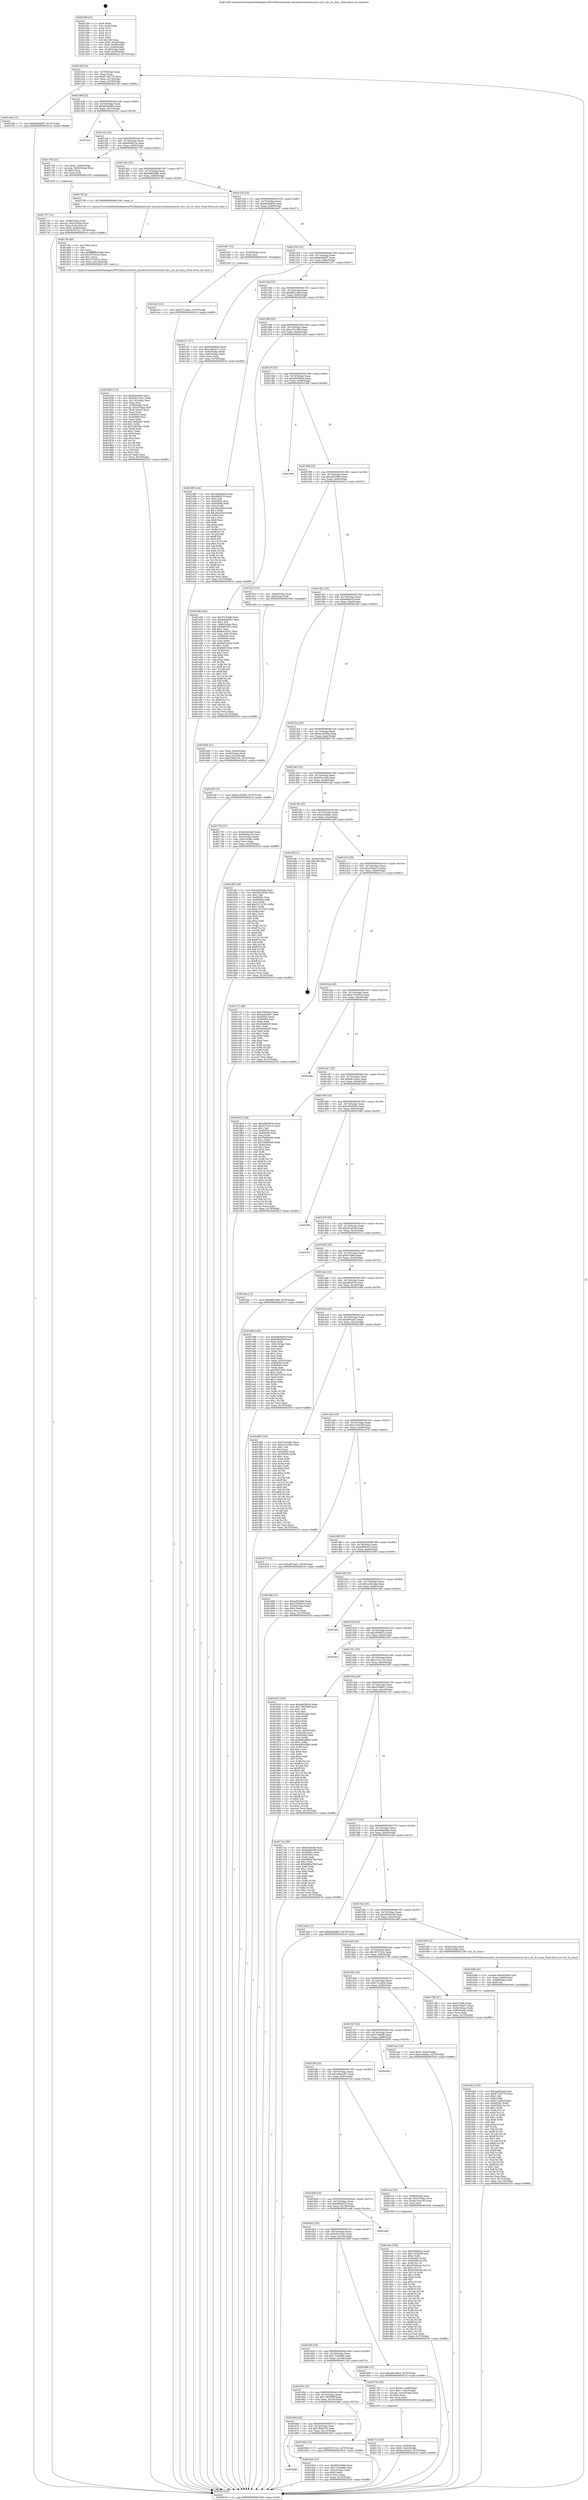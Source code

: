 digraph "0x401290" {
  label = "0x401290 (/mnt/c/Users/mathe/Desktop/tcc/POCII/binaries/extr_linuxdriversi2cbussesi2c-xlr.c_xlr_i2c_busy_Final-ollvm.out::main(0))"
  labelloc = "t"
  node[shape=record]

  Entry [label="",width=0.3,height=0.3,shape=circle,fillcolor=black,style=filled]
  "0x4012bf" [label="{
     0x4012bf [23]\l
     | [instrs]\l
     &nbsp;&nbsp;0x4012bf \<+3\>: mov -0x70(%rbp),%eax\l
     &nbsp;&nbsp;0x4012c2 \<+2\>: mov %eax,%ecx\l
     &nbsp;&nbsp;0x4012c4 \<+6\>: sub $0x871d4778,%ecx\l
     &nbsp;&nbsp;0x4012ca \<+3\>: mov %eax,-0x74(%rbp)\l
     &nbsp;&nbsp;0x4012cd \<+3\>: mov %ecx,-0x78(%rbp)\l
     &nbsp;&nbsp;0x4012d0 \<+6\>: je 0000000000401c4b \<main+0x9bb\>\l
  }"]
  "0x401c4b" [label="{
     0x401c4b [12]\l
     | [instrs]\l
     &nbsp;&nbsp;0x401c4b \<+7\>: movl $0x8e460bf7,-0x70(%rbp)\l
     &nbsp;&nbsp;0x401c52 \<+5\>: jmp 0000000000402018 \<main+0xd88\>\l
  }"]
  "0x4012d6" [label="{
     0x4012d6 [22]\l
     | [instrs]\l
     &nbsp;&nbsp;0x4012d6 \<+5\>: jmp 00000000004012db \<main+0x4b\>\l
     &nbsp;&nbsp;0x4012db \<+3\>: mov -0x74(%rbp),%eax\l
     &nbsp;&nbsp;0x4012de \<+5\>: sub $0x8953a8bb,%eax\l
     &nbsp;&nbsp;0x4012e3 \<+3\>: mov %eax,-0x7c(%rbp)\l
     &nbsp;&nbsp;0x4012e6 \<+6\>: je 0000000000401ecf \<main+0xc3f\>\l
  }"]
  Exit [label="",width=0.3,height=0.3,shape=circle,fillcolor=black,style=filled,peripheries=2]
  "0x401ecf" [label="{
     0x401ecf\l
  }", style=dashed]
  "0x4012ec" [label="{
     0x4012ec [22]\l
     | [instrs]\l
     &nbsp;&nbsp;0x4012ec \<+5\>: jmp 00000000004012f1 \<main+0x61\>\l
     &nbsp;&nbsp;0x4012f1 \<+3\>: mov -0x74(%rbp),%eax\l
     &nbsp;&nbsp;0x4012f4 \<+5\>: sub $0x8a58a13e,%eax\l
     &nbsp;&nbsp;0x4012f9 \<+3\>: mov %eax,-0x80(%rbp)\l
     &nbsp;&nbsp;0x4012fc \<+6\>: je 0000000000401750 \<main+0x4c0\>\l
  }"]
  "0x401ec3" [label="{
     0x401ec3 [12]\l
     | [instrs]\l
     &nbsp;&nbsp;0x401ec3 \<+7\>: movl $0x5731e8c4,-0x70(%rbp)\l
     &nbsp;&nbsp;0x401eca \<+5\>: jmp 0000000000402018 \<main+0xd88\>\l
  }"]
  "0x401750" [label="{
     0x401750 [23]\l
     | [instrs]\l
     &nbsp;&nbsp;0x401750 \<+7\>: movl $0x1,-0x60(%rbp)\l
     &nbsp;&nbsp;0x401757 \<+4\>: movslq -0x60(%rbp),%rax\l
     &nbsp;&nbsp;0x40175b \<+4\>: shl $0x2,%rax\l
     &nbsp;&nbsp;0x40175f \<+3\>: mov %rax,%rdi\l
     &nbsp;&nbsp;0x401762 \<+5\>: call 0000000000401050 \<malloc@plt\>\l
     | [calls]\l
     &nbsp;&nbsp;0x401050 \{1\} (unknown)\l
  }"]
  "0x401302" [label="{
     0x401302 [25]\l
     | [instrs]\l
     &nbsp;&nbsp;0x401302 \<+5\>: jmp 0000000000401307 \<main+0x77\>\l
     &nbsp;&nbsp;0x401307 \<+3\>: mov -0x74(%rbp),%eax\l
     &nbsp;&nbsp;0x40130a \<+5\>: sub $0x8adb2486,%eax\l
     &nbsp;&nbsp;0x40130f \<+6\>: mov %eax,-0x84(%rbp)\l
     &nbsp;&nbsp;0x401315 \<+6\>: je 00000000004017f9 \<main+0x569\>\l
  }"]
  "0x401cde" [label="{
     0x401cde [150]\l
     | [instrs]\l
     &nbsp;&nbsp;0x401cde \<+5\>: mov $0x3058bf1e,%edx\l
     &nbsp;&nbsp;0x401ce3 \<+5\>: mov $0x123c435f,%esi\l
     &nbsp;&nbsp;0x401ce8 \<+3\>: mov $0x1,%r8b\l
     &nbsp;&nbsp;0x401ceb \<+8\>: mov 0x40505c,%r9d\l
     &nbsp;&nbsp;0x401cf3 \<+8\>: mov 0x405060,%r10d\l
     &nbsp;&nbsp;0x401cfb \<+3\>: mov %r9d,%r11d\l
     &nbsp;&nbsp;0x401cfe \<+7\>: sub $0x45340cae,%r11d\l
     &nbsp;&nbsp;0x401d05 \<+4\>: sub $0x1,%r11d\l
     &nbsp;&nbsp;0x401d09 \<+7\>: add $0x45340cae,%r11d\l
     &nbsp;&nbsp;0x401d10 \<+4\>: imul %r11d,%r9d\l
     &nbsp;&nbsp;0x401d14 \<+4\>: and $0x1,%r9d\l
     &nbsp;&nbsp;0x401d18 \<+4\>: cmp $0x0,%r9d\l
     &nbsp;&nbsp;0x401d1c \<+3\>: sete %bl\l
     &nbsp;&nbsp;0x401d1f \<+4\>: cmp $0xa,%r10d\l
     &nbsp;&nbsp;0x401d23 \<+4\>: setl %r14b\l
     &nbsp;&nbsp;0x401d27 \<+3\>: mov %bl,%r15b\l
     &nbsp;&nbsp;0x401d2a \<+4\>: xor $0xff,%r15b\l
     &nbsp;&nbsp;0x401d2e \<+3\>: mov %r14b,%r12b\l
     &nbsp;&nbsp;0x401d31 \<+4\>: xor $0xff,%r12b\l
     &nbsp;&nbsp;0x401d35 \<+4\>: xor $0x0,%r8b\l
     &nbsp;&nbsp;0x401d39 \<+3\>: mov %r15b,%r13b\l
     &nbsp;&nbsp;0x401d3c \<+4\>: and $0x0,%r13b\l
     &nbsp;&nbsp;0x401d40 \<+3\>: and %r8b,%bl\l
     &nbsp;&nbsp;0x401d43 \<+3\>: mov %r12b,%al\l
     &nbsp;&nbsp;0x401d46 \<+2\>: and $0x0,%al\l
     &nbsp;&nbsp;0x401d48 \<+3\>: and %r8b,%r14b\l
     &nbsp;&nbsp;0x401d4b \<+3\>: or %bl,%r13b\l
     &nbsp;&nbsp;0x401d4e \<+3\>: or %r14b,%al\l
     &nbsp;&nbsp;0x401d51 \<+3\>: xor %al,%r13b\l
     &nbsp;&nbsp;0x401d54 \<+3\>: or %r12b,%r15b\l
     &nbsp;&nbsp;0x401d57 \<+4\>: xor $0xff,%r15b\l
     &nbsp;&nbsp;0x401d5b \<+4\>: or $0x0,%r8b\l
     &nbsp;&nbsp;0x401d5f \<+3\>: and %r8b,%r15b\l
     &nbsp;&nbsp;0x401d62 \<+3\>: or %r15b,%r13b\l
     &nbsp;&nbsp;0x401d65 \<+4\>: test $0x1,%r13b\l
     &nbsp;&nbsp;0x401d69 \<+3\>: cmovne %esi,%edx\l
     &nbsp;&nbsp;0x401d6c \<+3\>: mov %edx,-0x70(%rbp)\l
     &nbsp;&nbsp;0x401d6f \<+5\>: jmp 0000000000402018 \<main+0xd88\>\l
  }"]
  "0x4017f9" [label="{
     0x4017f9 [5]\l
     | [instrs]\l
     &nbsp;&nbsp;0x4017f9 \<+5\>: call 0000000000401160 \<next_i\>\l
     | [calls]\l
     &nbsp;&nbsp;0x401160 \{1\} (/mnt/c/Users/mathe/Desktop/tcc/POCII/binaries/extr_linuxdriversi2cbussesi2c-xlr.c_xlr_i2c_busy_Final-ollvm.out::next_i)\l
  }"]
  "0x40131b" [label="{
     0x40131b [25]\l
     | [instrs]\l
     &nbsp;&nbsp;0x40131b \<+5\>: jmp 0000000000401320 \<main+0x90\>\l
     &nbsp;&nbsp;0x401320 \<+3\>: mov -0x74(%rbp),%eax\l
     &nbsp;&nbsp;0x401323 \<+5\>: sub $0x8c9dd6c8,%eax\l
     &nbsp;&nbsp;0x401328 \<+6\>: mov %eax,-0x88(%rbp)\l
     &nbsp;&nbsp;0x40132e \<+6\>: je 0000000000401eb7 \<main+0xc27\>\l
  }"]
  "0x401bb2" [label="{
     0x401bb2 [153]\l
     | [instrs]\l
     &nbsp;&nbsp;0x401bb2 \<+5\>: mov $0x2a482ada,%esi\l
     &nbsp;&nbsp;0x401bb7 \<+5\>: mov $0x871d4778,%ecx\l
     &nbsp;&nbsp;0x401bbc \<+2\>: mov $0x1,%dl\l
     &nbsp;&nbsp;0x401bbe \<+3\>: xor %r8d,%r8d\l
     &nbsp;&nbsp;0x401bc1 \<+7\>: movl $0x0,-0x6c(%rbp)\l
     &nbsp;&nbsp;0x401bc8 \<+8\>: mov 0x40505c,%r9d\l
     &nbsp;&nbsp;0x401bd0 \<+8\>: mov 0x405060,%r10d\l
     &nbsp;&nbsp;0x401bd8 \<+4\>: sub $0x1,%r8d\l
     &nbsp;&nbsp;0x401bdc \<+3\>: mov %r9d,%r11d\l
     &nbsp;&nbsp;0x401bdf \<+3\>: add %r8d,%r11d\l
     &nbsp;&nbsp;0x401be2 \<+4\>: imul %r11d,%r9d\l
     &nbsp;&nbsp;0x401be6 \<+4\>: and $0x1,%r9d\l
     &nbsp;&nbsp;0x401bea \<+4\>: cmp $0x0,%r9d\l
     &nbsp;&nbsp;0x401bee \<+3\>: sete %bl\l
     &nbsp;&nbsp;0x401bf1 \<+4\>: cmp $0xa,%r10d\l
     &nbsp;&nbsp;0x401bf5 \<+4\>: setl %r14b\l
     &nbsp;&nbsp;0x401bf9 \<+3\>: mov %bl,%r15b\l
     &nbsp;&nbsp;0x401bfc \<+4\>: xor $0xff,%r15b\l
     &nbsp;&nbsp;0x401c00 \<+3\>: mov %r14b,%r12b\l
     &nbsp;&nbsp;0x401c03 \<+4\>: xor $0xff,%r12b\l
     &nbsp;&nbsp;0x401c07 \<+3\>: xor $0x1,%dl\l
     &nbsp;&nbsp;0x401c0a \<+3\>: mov %r15b,%r13b\l
     &nbsp;&nbsp;0x401c0d \<+4\>: and $0xff,%r13b\l
     &nbsp;&nbsp;0x401c11 \<+2\>: and %dl,%bl\l
     &nbsp;&nbsp;0x401c13 \<+3\>: mov %r12b,%dil\l
     &nbsp;&nbsp;0x401c16 \<+4\>: and $0xff,%dil\l
     &nbsp;&nbsp;0x401c1a \<+3\>: and %dl,%r14b\l
     &nbsp;&nbsp;0x401c1d \<+3\>: or %bl,%r13b\l
     &nbsp;&nbsp;0x401c20 \<+3\>: or %r14b,%dil\l
     &nbsp;&nbsp;0x401c23 \<+3\>: xor %dil,%r13b\l
     &nbsp;&nbsp;0x401c26 \<+3\>: or %r12b,%r15b\l
     &nbsp;&nbsp;0x401c29 \<+4\>: xor $0xff,%r15b\l
     &nbsp;&nbsp;0x401c2d \<+3\>: or $0x1,%dl\l
     &nbsp;&nbsp;0x401c30 \<+3\>: and %dl,%r15b\l
     &nbsp;&nbsp;0x401c33 \<+3\>: or %r15b,%r13b\l
     &nbsp;&nbsp;0x401c36 \<+4\>: test $0x1,%r13b\l
     &nbsp;&nbsp;0x401c3a \<+3\>: cmovne %ecx,%esi\l
     &nbsp;&nbsp;0x401c3d \<+3\>: mov %esi,-0x70(%rbp)\l
     &nbsp;&nbsp;0x401c40 \<+6\>: mov %eax,-0x118(%rbp)\l
     &nbsp;&nbsp;0x401c46 \<+5\>: jmp 0000000000402018 \<main+0xd88\>\l
  }"]
  "0x401eb7" [label="{
     0x401eb7 [12]\l
     | [instrs]\l
     &nbsp;&nbsp;0x401eb7 \<+4\>: mov -0x58(%rbp),%rax\l
     &nbsp;&nbsp;0x401ebb \<+3\>: mov %rax,%rdi\l
     &nbsp;&nbsp;0x401ebe \<+5\>: call 0000000000401030 \<free@plt\>\l
     | [calls]\l
     &nbsp;&nbsp;0x401030 \{1\} (unknown)\l
  }"]
  "0x401334" [label="{
     0x401334 [25]\l
     | [instrs]\l
     &nbsp;&nbsp;0x401334 \<+5\>: jmp 0000000000401339 \<main+0xa9\>\l
     &nbsp;&nbsp;0x401339 \<+3\>: mov -0x74(%rbp),%eax\l
     &nbsp;&nbsp;0x40133c \<+5\>: sub $0x8e460bf7,%eax\l
     &nbsp;&nbsp;0x401341 \<+6\>: mov %eax,-0x8c(%rbp)\l
     &nbsp;&nbsp;0x401347 \<+6\>: je 0000000000401c57 \<main+0x9c7\>\l
  }"]
  "0x401b9b" [label="{
     0x401b9b [23]\l
     | [instrs]\l
     &nbsp;&nbsp;0x401b9b \<+10\>: movabs $0x4030b6,%rdi\l
     &nbsp;&nbsp;0x401ba5 \<+3\>: mov %eax,-0x68(%rbp)\l
     &nbsp;&nbsp;0x401ba8 \<+3\>: mov -0x68(%rbp),%esi\l
     &nbsp;&nbsp;0x401bab \<+2\>: mov $0x0,%al\l
     &nbsp;&nbsp;0x401bad \<+5\>: call 0000000000401040 \<printf@plt\>\l
     | [calls]\l
     &nbsp;&nbsp;0x401040 \{1\} (unknown)\l
  }"]
  "0x401c57" [label="{
     0x401c57 [27]\l
     | [instrs]\l
     &nbsp;&nbsp;0x401c57 \<+5\>: mov $0x8c9dd6c8,%eax\l
     &nbsp;&nbsp;0x401c5c \<+5\>: mov $0xe38cb27c,%ecx\l
     &nbsp;&nbsp;0x401c61 \<+3\>: mov -0x6c(%rbp),%edx\l
     &nbsp;&nbsp;0x401c64 \<+3\>: cmp -0x4c(%rbp),%edx\l
     &nbsp;&nbsp;0x401c67 \<+3\>: cmovl %ecx,%eax\l
     &nbsp;&nbsp;0x401c6a \<+3\>: mov %eax,-0x70(%rbp)\l
     &nbsp;&nbsp;0x401c6d \<+5\>: jmp 0000000000402018 \<main+0xd88\>\l
  }"]
  "0x40134d" [label="{
     0x40134d [25]\l
     | [instrs]\l
     &nbsp;&nbsp;0x40134d \<+5\>: jmp 0000000000401352 \<main+0xc2\>\l
     &nbsp;&nbsp;0x401352 \<+3\>: mov -0x74(%rbp),%eax\l
     &nbsp;&nbsp;0x401355 \<+5\>: sub $0x8fd21a90,%eax\l
     &nbsp;&nbsp;0x40135a \<+6\>: mov %eax,-0x90(%rbp)\l
     &nbsp;&nbsp;0x401360 \<+6\>: je 00000000004019f6 \<main+0x766\>\l
  }"]
  "0x401826" [label="{
     0x401826 [115]\l
     | [instrs]\l
     &nbsp;&nbsp;0x401826 \<+5\>: mov $0xf22efc80,%ecx\l
     &nbsp;&nbsp;0x40182b \<+5\>: mov $0x63b132d1,%edx\l
     &nbsp;&nbsp;0x401830 \<+6\>: mov -0x114(%rbp),%esi\l
     &nbsp;&nbsp;0x401836 \<+3\>: imul %eax,%esi\l
     &nbsp;&nbsp;0x401839 \<+4\>: mov -0x58(%rbp),%rdi\l
     &nbsp;&nbsp;0x40183d \<+4\>: movslq -0x5c(%rbp),%r8\l
     &nbsp;&nbsp;0x401841 \<+4\>: mov (%rdi,%r8,8),%rdi\l
     &nbsp;&nbsp;0x401845 \<+2\>: mov %esi,(%rdi)\l
     &nbsp;&nbsp;0x401847 \<+7\>: mov 0x40505c,%eax\l
     &nbsp;&nbsp;0x40184e \<+7\>: mov 0x405060,%esi\l
     &nbsp;&nbsp;0x401855 \<+3\>: mov %eax,%r9d\l
     &nbsp;&nbsp;0x401858 \<+7\>: add $0x74652fe1,%r9d\l
     &nbsp;&nbsp;0x40185f \<+4\>: sub $0x1,%r9d\l
     &nbsp;&nbsp;0x401863 \<+7\>: sub $0x74652fe1,%r9d\l
     &nbsp;&nbsp;0x40186a \<+4\>: imul %r9d,%eax\l
     &nbsp;&nbsp;0x40186e \<+3\>: and $0x1,%eax\l
     &nbsp;&nbsp;0x401871 \<+3\>: cmp $0x0,%eax\l
     &nbsp;&nbsp;0x401874 \<+4\>: sete %r10b\l
     &nbsp;&nbsp;0x401878 \<+3\>: cmp $0xa,%esi\l
     &nbsp;&nbsp;0x40187b \<+4\>: setl %r11b\l
     &nbsp;&nbsp;0x40187f \<+3\>: mov %r10b,%bl\l
     &nbsp;&nbsp;0x401882 \<+3\>: and %r11b,%bl\l
     &nbsp;&nbsp;0x401885 \<+3\>: xor %r11b,%r10b\l
     &nbsp;&nbsp;0x401888 \<+3\>: or %r10b,%bl\l
     &nbsp;&nbsp;0x40188b \<+3\>: test $0x1,%bl\l
     &nbsp;&nbsp;0x40188e \<+3\>: cmovne %edx,%ecx\l
     &nbsp;&nbsp;0x401891 \<+3\>: mov %ecx,-0x70(%rbp)\l
     &nbsp;&nbsp;0x401894 \<+5\>: jmp 0000000000402018 \<main+0xd88\>\l
  }"]
  "0x4019f6" [label="{
     0x4019f6 [144]\l
     | [instrs]\l
     &nbsp;&nbsp;0x4019f6 \<+5\>: mov $0xed63945e,%eax\l
     &nbsp;&nbsp;0x4019fb \<+5\>: mov $0xa682b7b,%ecx\l
     &nbsp;&nbsp;0x401a00 \<+2\>: mov $0x1,%dl\l
     &nbsp;&nbsp;0x401a02 \<+7\>: mov 0x40505c,%esi\l
     &nbsp;&nbsp;0x401a09 \<+7\>: mov 0x405060,%edi\l
     &nbsp;&nbsp;0x401a10 \<+3\>: mov %esi,%r8d\l
     &nbsp;&nbsp;0x401a13 \<+7\>: sub $0x2fee3046,%r8d\l
     &nbsp;&nbsp;0x401a1a \<+4\>: sub $0x1,%r8d\l
     &nbsp;&nbsp;0x401a1e \<+7\>: add $0x2fee3046,%r8d\l
     &nbsp;&nbsp;0x401a25 \<+4\>: imul %r8d,%esi\l
     &nbsp;&nbsp;0x401a29 \<+3\>: and $0x1,%esi\l
     &nbsp;&nbsp;0x401a2c \<+3\>: cmp $0x0,%esi\l
     &nbsp;&nbsp;0x401a2f \<+4\>: sete %r9b\l
     &nbsp;&nbsp;0x401a33 \<+3\>: cmp $0xa,%edi\l
     &nbsp;&nbsp;0x401a36 \<+4\>: setl %r10b\l
     &nbsp;&nbsp;0x401a3a \<+3\>: mov %r9b,%r11b\l
     &nbsp;&nbsp;0x401a3d \<+4\>: xor $0xff,%r11b\l
     &nbsp;&nbsp;0x401a41 \<+3\>: mov %r10b,%bl\l
     &nbsp;&nbsp;0x401a44 \<+3\>: xor $0xff,%bl\l
     &nbsp;&nbsp;0x401a47 \<+3\>: xor $0x0,%dl\l
     &nbsp;&nbsp;0x401a4a \<+3\>: mov %r11b,%r14b\l
     &nbsp;&nbsp;0x401a4d \<+4\>: and $0x0,%r14b\l
     &nbsp;&nbsp;0x401a51 \<+3\>: and %dl,%r9b\l
     &nbsp;&nbsp;0x401a54 \<+3\>: mov %bl,%r15b\l
     &nbsp;&nbsp;0x401a57 \<+4\>: and $0x0,%r15b\l
     &nbsp;&nbsp;0x401a5b \<+3\>: and %dl,%r10b\l
     &nbsp;&nbsp;0x401a5e \<+3\>: or %r9b,%r14b\l
     &nbsp;&nbsp;0x401a61 \<+3\>: or %r10b,%r15b\l
     &nbsp;&nbsp;0x401a64 \<+3\>: xor %r15b,%r14b\l
     &nbsp;&nbsp;0x401a67 \<+3\>: or %bl,%r11b\l
     &nbsp;&nbsp;0x401a6a \<+4\>: xor $0xff,%r11b\l
     &nbsp;&nbsp;0x401a6e \<+3\>: or $0x0,%dl\l
     &nbsp;&nbsp;0x401a71 \<+3\>: and %dl,%r11b\l
     &nbsp;&nbsp;0x401a74 \<+3\>: or %r11b,%r14b\l
     &nbsp;&nbsp;0x401a77 \<+4\>: test $0x1,%r14b\l
     &nbsp;&nbsp;0x401a7b \<+3\>: cmovne %ecx,%eax\l
     &nbsp;&nbsp;0x401a7e \<+3\>: mov %eax,-0x70(%rbp)\l
     &nbsp;&nbsp;0x401a81 \<+5\>: jmp 0000000000402018 \<main+0xd88\>\l
  }"]
  "0x401366" [label="{
     0x401366 [25]\l
     | [instrs]\l
     &nbsp;&nbsp;0x401366 \<+5\>: jmp 000000000040136b \<main+0xdb\>\l
     &nbsp;&nbsp;0x40136b \<+3\>: mov -0x74(%rbp),%eax\l
     &nbsp;&nbsp;0x40136e \<+5\>: sub $0xa101c59e,%eax\l
     &nbsp;&nbsp;0x401373 \<+6\>: mov %eax,-0x94(%rbp)\l
     &nbsp;&nbsp;0x401379 \<+6\>: je 0000000000401e06 \<main+0xb76\>\l
  }"]
  "0x4017fe" [label="{
     0x4017fe [40]\l
     | [instrs]\l
     &nbsp;&nbsp;0x4017fe \<+5\>: mov $0x2,%ecx\l
     &nbsp;&nbsp;0x401803 \<+1\>: cltd\l
     &nbsp;&nbsp;0x401804 \<+2\>: idiv %ecx\l
     &nbsp;&nbsp;0x401806 \<+6\>: imul $0xfffffffe,%edx,%ecx\l
     &nbsp;&nbsp;0x40180c \<+6\>: sub $0x1070232c,%ecx\l
     &nbsp;&nbsp;0x401812 \<+3\>: add $0x1,%ecx\l
     &nbsp;&nbsp;0x401815 \<+6\>: add $0x1070232c,%ecx\l
     &nbsp;&nbsp;0x40181b \<+6\>: mov %ecx,-0x114(%rbp)\l
     &nbsp;&nbsp;0x401821 \<+5\>: call 0000000000401160 \<next_i\>\l
     | [calls]\l
     &nbsp;&nbsp;0x401160 \{1\} (/mnt/c/Users/mathe/Desktop/tcc/POCII/binaries/extr_linuxdriversi2cbussesi2c-xlr.c_xlr_i2c_busy_Final-ollvm.out::next_i)\l
  }"]
  "0x401e06" [label="{
     0x401e06 [165]\l
     | [instrs]\l
     &nbsp;&nbsp;0x401e06 \<+5\>: mov $0x57c9caf0,%eax\l
     &nbsp;&nbsp;0x401e0b \<+5\>: mov $0x49abdb63,%ecx\l
     &nbsp;&nbsp;0x401e10 \<+2\>: mov $0x1,%dl\l
     &nbsp;&nbsp;0x401e12 \<+3\>: mov -0x6c(%rbp),%esi\l
     &nbsp;&nbsp;0x401e15 \<+6\>: add $0x8af33031,%esi\l
     &nbsp;&nbsp;0x401e1b \<+3\>: add $0x1,%esi\l
     &nbsp;&nbsp;0x401e1e \<+6\>: sub $0x8af33031,%esi\l
     &nbsp;&nbsp;0x401e24 \<+3\>: mov %esi,-0x6c(%rbp)\l
     &nbsp;&nbsp;0x401e27 \<+7\>: mov 0x40505c,%esi\l
     &nbsp;&nbsp;0x401e2e \<+7\>: mov 0x405060,%edi\l
     &nbsp;&nbsp;0x401e35 \<+3\>: mov %esi,%r8d\l
     &nbsp;&nbsp;0x401e38 \<+7\>: add $0x84815d4a,%r8d\l
     &nbsp;&nbsp;0x401e3f \<+4\>: sub $0x1,%r8d\l
     &nbsp;&nbsp;0x401e43 \<+7\>: sub $0x84815d4a,%r8d\l
     &nbsp;&nbsp;0x401e4a \<+4\>: imul %r8d,%esi\l
     &nbsp;&nbsp;0x401e4e \<+3\>: and $0x1,%esi\l
     &nbsp;&nbsp;0x401e51 \<+3\>: cmp $0x0,%esi\l
     &nbsp;&nbsp;0x401e54 \<+4\>: sete %r9b\l
     &nbsp;&nbsp;0x401e58 \<+3\>: cmp $0xa,%edi\l
     &nbsp;&nbsp;0x401e5b \<+4\>: setl %r10b\l
     &nbsp;&nbsp;0x401e5f \<+3\>: mov %r9b,%r11b\l
     &nbsp;&nbsp;0x401e62 \<+4\>: xor $0xff,%r11b\l
     &nbsp;&nbsp;0x401e66 \<+3\>: mov %r10b,%bl\l
     &nbsp;&nbsp;0x401e69 \<+3\>: xor $0xff,%bl\l
     &nbsp;&nbsp;0x401e6c \<+3\>: xor $0x1,%dl\l
     &nbsp;&nbsp;0x401e6f \<+3\>: mov %r11b,%r14b\l
     &nbsp;&nbsp;0x401e72 \<+4\>: and $0xff,%r14b\l
     &nbsp;&nbsp;0x401e76 \<+3\>: and %dl,%r9b\l
     &nbsp;&nbsp;0x401e79 \<+3\>: mov %bl,%r15b\l
     &nbsp;&nbsp;0x401e7c \<+4\>: and $0xff,%r15b\l
     &nbsp;&nbsp;0x401e80 \<+3\>: and %dl,%r10b\l
     &nbsp;&nbsp;0x401e83 \<+3\>: or %r9b,%r14b\l
     &nbsp;&nbsp;0x401e86 \<+3\>: or %r10b,%r15b\l
     &nbsp;&nbsp;0x401e89 \<+3\>: xor %r15b,%r14b\l
     &nbsp;&nbsp;0x401e8c \<+3\>: or %bl,%r11b\l
     &nbsp;&nbsp;0x401e8f \<+4\>: xor $0xff,%r11b\l
     &nbsp;&nbsp;0x401e93 \<+3\>: or $0x1,%dl\l
     &nbsp;&nbsp;0x401e96 \<+3\>: and %dl,%r11b\l
     &nbsp;&nbsp;0x401e99 \<+3\>: or %r11b,%r14b\l
     &nbsp;&nbsp;0x401e9c \<+4\>: test $0x1,%r14b\l
     &nbsp;&nbsp;0x401ea0 \<+3\>: cmovne %ecx,%eax\l
     &nbsp;&nbsp;0x401ea3 \<+3\>: mov %eax,-0x70(%rbp)\l
     &nbsp;&nbsp;0x401ea6 \<+5\>: jmp 0000000000402018 \<main+0xd88\>\l
  }"]
  "0x40137f" [label="{
     0x40137f [25]\l
     | [instrs]\l
     &nbsp;&nbsp;0x40137f \<+5\>: jmp 0000000000401384 \<main+0xf4\>\l
     &nbsp;&nbsp;0x401384 \<+3\>: mov -0x74(%rbp),%eax\l
     &nbsp;&nbsp;0x401387 \<+5\>: sub $0xa9b3963e,%eax\l
     &nbsp;&nbsp;0x40138c \<+6\>: mov %eax,-0x98(%rbp)\l
     &nbsp;&nbsp;0x401392 \<+6\>: je 0000000000401f68 \<main+0xcd8\>\l
  }"]
  "0x401767" [label="{
     0x401767 [31]\l
     | [instrs]\l
     &nbsp;&nbsp;0x401767 \<+4\>: mov -0x58(%rbp),%rdi\l
     &nbsp;&nbsp;0x40176b \<+4\>: movslq -0x5c(%rbp),%rcx\l
     &nbsp;&nbsp;0x40176f \<+4\>: mov %rax,(%rdi,%rcx,8)\l
     &nbsp;&nbsp;0x401773 \<+7\>: movl $0x0,-0x64(%rbp)\l
     &nbsp;&nbsp;0x40177a \<+7\>: movl $0x567b7c2c,-0x70(%rbp)\l
     &nbsp;&nbsp;0x401781 \<+5\>: jmp 0000000000402018 \<main+0xd88\>\l
  }"]
  "0x401f68" [label="{
     0x401f68\l
  }", style=dashed]
  "0x401398" [label="{
     0x401398 [25]\l
     | [instrs]\l
     &nbsp;&nbsp;0x401398 \<+5\>: jmp 000000000040139d \<main+0x10d\>\l
     &nbsp;&nbsp;0x40139d \<+3\>: mov -0x74(%rbp),%eax\l
     &nbsp;&nbsp;0x4013a0 \<+5\>: sub $0xaef5208d,%eax\l
     &nbsp;&nbsp;0x4013a5 \<+6\>: mov %eax,-0x9c(%rbp)\l
     &nbsp;&nbsp;0x4013ab \<+6\>: je 00000000004016c3 \<main+0x433\>\l
  }"]
  "0x40171e" [label="{
     0x40171e [23]\l
     | [instrs]\l
     &nbsp;&nbsp;0x40171e \<+4\>: mov %rax,-0x58(%rbp)\l
     &nbsp;&nbsp;0x401722 \<+7\>: movl $0x0,-0x5c(%rbp)\l
     &nbsp;&nbsp;0x401729 \<+7\>: movl $0xbcc52d5d,-0x70(%rbp)\l
     &nbsp;&nbsp;0x401730 \<+5\>: jmp 0000000000402018 \<main+0xd88\>\l
  }"]
  "0x4016c3" [label="{
     0x4016c3 [13]\l
     | [instrs]\l
     &nbsp;&nbsp;0x4016c3 \<+4\>: mov -0x40(%rbp),%rax\l
     &nbsp;&nbsp;0x4016c7 \<+4\>: mov 0x8(%rax),%rdi\l
     &nbsp;&nbsp;0x4016cb \<+5\>: call 0000000000401060 \<atoi@plt\>\l
     | [calls]\l
     &nbsp;&nbsp;0x401060 \{1\} (unknown)\l
  }"]
  "0x4013b1" [label="{
     0x4013b1 [25]\l
     | [instrs]\l
     &nbsp;&nbsp;0x4013b1 \<+5\>: jmp 00000000004013b6 \<main+0x126\>\l
     &nbsp;&nbsp;0x4013b6 \<+3\>: mov -0x74(%rbp),%eax\l
     &nbsp;&nbsp;0x4013b9 \<+5\>: sub $0xb69af2ef,%eax\l
     &nbsp;&nbsp;0x4013be \<+6\>: mov %eax,-0xa0(%rbp)\l
     &nbsp;&nbsp;0x4013c4 \<+6\>: je 0000000000401af3 \<main+0x863\>\l
  }"]
  "0x401686" [label="{
     0x401686\l
  }", style=dashed]
  "0x401af3" [label="{
     0x401af3 [12]\l
     | [instrs]\l
     &nbsp;&nbsp;0x401af3 \<+7\>: movl $0xbcc52d5d,-0x70(%rbp)\l
     &nbsp;&nbsp;0x401afa \<+5\>: jmp 0000000000402018 \<main+0xd88\>\l
  }"]
  "0x4013ca" [label="{
     0x4013ca [25]\l
     | [instrs]\l
     &nbsp;&nbsp;0x4013ca \<+5\>: jmp 00000000004013cf \<main+0x13f\>\l
     &nbsp;&nbsp;0x4013cf \<+3\>: mov -0x74(%rbp),%eax\l
     &nbsp;&nbsp;0x4013d2 \<+5\>: sub $0xbcc52d5d,%eax\l
     &nbsp;&nbsp;0x4013d7 \<+6\>: mov %eax,-0xa4(%rbp)\l
     &nbsp;&nbsp;0x4013dd \<+6\>: je 0000000000401735 \<main+0x4a5\>\l
  }"]
  "0x4016e5" [label="{
     0x4016e5 [27]\l
     | [instrs]\l
     &nbsp;&nbsp;0x4016e5 \<+5\>: mov $0x8953a8bb,%eax\l
     &nbsp;&nbsp;0x4016ea \<+5\>: mov $0x7125ed86,%ecx\l
     &nbsp;&nbsp;0x4016ef \<+3\>: mov -0x2c(%rbp),%edx\l
     &nbsp;&nbsp;0x4016f2 \<+3\>: cmp $0x0,%edx\l
     &nbsp;&nbsp;0x4016f5 \<+3\>: cmove %ecx,%eax\l
     &nbsp;&nbsp;0x4016f8 \<+3\>: mov %eax,-0x70(%rbp)\l
     &nbsp;&nbsp;0x4016fb \<+5\>: jmp 0000000000402018 \<main+0xd88\>\l
  }"]
  "0x401735" [label="{
     0x401735 [27]\l
     | [instrs]\l
     &nbsp;&nbsp;0x401735 \<+5\>: mov $0xd25cc4e6,%eax\l
     &nbsp;&nbsp;0x40173a \<+5\>: mov $0x8a58a13e,%ecx\l
     &nbsp;&nbsp;0x40173f \<+3\>: mov -0x5c(%rbp),%edx\l
     &nbsp;&nbsp;0x401742 \<+3\>: cmp -0x4c(%rbp),%edx\l
     &nbsp;&nbsp;0x401745 \<+3\>: cmovl %ecx,%eax\l
     &nbsp;&nbsp;0x401748 \<+3\>: mov %eax,-0x70(%rbp)\l
     &nbsp;&nbsp;0x40174b \<+5\>: jmp 0000000000402018 \<main+0xd88\>\l
  }"]
  "0x4013e3" [label="{
     0x4013e3 [25]\l
     | [instrs]\l
     &nbsp;&nbsp;0x4013e3 \<+5\>: jmp 00000000004013e8 \<main+0x158\>\l
     &nbsp;&nbsp;0x4013e8 \<+3\>: mov -0x74(%rbp),%eax\l
     &nbsp;&nbsp;0x4013eb \<+5\>: sub $0xd25cc4e6,%eax\l
     &nbsp;&nbsp;0x4013f0 \<+6\>: mov %eax,-0xa8(%rbp)\l
     &nbsp;&nbsp;0x4013f6 \<+6\>: je 0000000000401aff \<main+0x86f\>\l
  }"]
  "0x40166d" [label="{
     0x40166d [25]\l
     | [instrs]\l
     &nbsp;&nbsp;0x40166d \<+5\>: jmp 0000000000401672 \<main+0x3e2\>\l
     &nbsp;&nbsp;0x401672 \<+3\>: mov -0x74(%rbp),%eax\l
     &nbsp;&nbsp;0x401675 \<+5\>: sub $0x7906a7f3,%eax\l
     &nbsp;&nbsp;0x40167a \<+6\>: mov %eax,-0x110(%rbp)\l
     &nbsp;&nbsp;0x401680 \<+6\>: je 00000000004016e5 \<main+0x455\>\l
  }"]
  "0x401aff" [label="{
     0x401aff [144]\l
     | [instrs]\l
     &nbsp;&nbsp;0x401aff \<+5\>: mov $0x2a482ada,%eax\l
     &nbsp;&nbsp;0x401b04 \<+5\>: mov $0x56029e4b,%ecx\l
     &nbsp;&nbsp;0x401b09 \<+2\>: mov $0x1,%dl\l
     &nbsp;&nbsp;0x401b0b \<+7\>: mov 0x40505c,%esi\l
     &nbsp;&nbsp;0x401b12 \<+7\>: mov 0x405060,%edi\l
     &nbsp;&nbsp;0x401b19 \<+3\>: mov %esi,%r8d\l
     &nbsp;&nbsp;0x401b1c \<+7\>: add $0x3127a703,%r8d\l
     &nbsp;&nbsp;0x401b23 \<+4\>: sub $0x1,%r8d\l
     &nbsp;&nbsp;0x401b27 \<+7\>: sub $0x3127a703,%r8d\l
     &nbsp;&nbsp;0x401b2e \<+4\>: imul %r8d,%esi\l
     &nbsp;&nbsp;0x401b32 \<+3\>: and $0x1,%esi\l
     &nbsp;&nbsp;0x401b35 \<+3\>: cmp $0x0,%esi\l
     &nbsp;&nbsp;0x401b38 \<+4\>: sete %r9b\l
     &nbsp;&nbsp;0x401b3c \<+3\>: cmp $0xa,%edi\l
     &nbsp;&nbsp;0x401b3f \<+4\>: setl %r10b\l
     &nbsp;&nbsp;0x401b43 \<+3\>: mov %r9b,%r11b\l
     &nbsp;&nbsp;0x401b46 \<+4\>: xor $0xff,%r11b\l
     &nbsp;&nbsp;0x401b4a \<+3\>: mov %r10b,%bl\l
     &nbsp;&nbsp;0x401b4d \<+3\>: xor $0xff,%bl\l
     &nbsp;&nbsp;0x401b50 \<+3\>: xor $0x1,%dl\l
     &nbsp;&nbsp;0x401b53 \<+3\>: mov %r11b,%r14b\l
     &nbsp;&nbsp;0x401b56 \<+4\>: and $0xff,%r14b\l
     &nbsp;&nbsp;0x401b5a \<+3\>: and %dl,%r9b\l
     &nbsp;&nbsp;0x401b5d \<+3\>: mov %bl,%r15b\l
     &nbsp;&nbsp;0x401b60 \<+4\>: and $0xff,%r15b\l
     &nbsp;&nbsp;0x401b64 \<+3\>: and %dl,%r10b\l
     &nbsp;&nbsp;0x401b67 \<+3\>: or %r9b,%r14b\l
     &nbsp;&nbsp;0x401b6a \<+3\>: or %r10b,%r15b\l
     &nbsp;&nbsp;0x401b6d \<+3\>: xor %r15b,%r14b\l
     &nbsp;&nbsp;0x401b70 \<+3\>: or %bl,%r11b\l
     &nbsp;&nbsp;0x401b73 \<+4\>: xor $0xff,%r11b\l
     &nbsp;&nbsp;0x401b77 \<+3\>: or $0x1,%dl\l
     &nbsp;&nbsp;0x401b7a \<+3\>: and %dl,%r11b\l
     &nbsp;&nbsp;0x401b7d \<+3\>: or %r11b,%r14b\l
     &nbsp;&nbsp;0x401b80 \<+4\>: test $0x1,%r14b\l
     &nbsp;&nbsp;0x401b84 \<+3\>: cmovne %ecx,%eax\l
     &nbsp;&nbsp;0x401b87 \<+3\>: mov %eax,-0x70(%rbp)\l
     &nbsp;&nbsp;0x401b8a \<+5\>: jmp 0000000000402018 \<main+0xd88\>\l
  }"]
  "0x4013fc" [label="{
     0x4013fc [25]\l
     | [instrs]\l
     &nbsp;&nbsp;0x4013fc \<+5\>: jmp 0000000000401401 \<main+0x171\>\l
     &nbsp;&nbsp;0x401401 \<+3\>: mov -0x74(%rbp),%eax\l
     &nbsp;&nbsp;0x401404 \<+5\>: sub $0xe16cfdac,%eax\l
     &nbsp;&nbsp;0x401409 \<+6\>: mov %eax,-0xac(%rbp)\l
     &nbsp;&nbsp;0x40140f \<+6\>: je 0000000000401eff \<main+0xc6f\>\l
  }"]
  "0x4019de" [label="{
     0x4019de [12]\l
     | [instrs]\l
     &nbsp;&nbsp;0x4019de \<+7\>: movl $0x567b7c2c,-0x70(%rbp)\l
     &nbsp;&nbsp;0x4019e5 \<+5\>: jmp 0000000000402018 \<main+0xd88\>\l
  }"]
  "0x401eff" [label="{
     0x401eff [21]\l
     | [instrs]\l
     &nbsp;&nbsp;0x401eff \<+3\>: mov -0x34(%rbp),%eax\l
     &nbsp;&nbsp;0x401f02 \<+7\>: add $0x108,%rsp\l
     &nbsp;&nbsp;0x401f09 \<+1\>: pop %rbx\l
     &nbsp;&nbsp;0x401f0a \<+2\>: pop %r12\l
     &nbsp;&nbsp;0x401f0c \<+2\>: pop %r13\l
     &nbsp;&nbsp;0x401f0e \<+2\>: pop %r14\l
     &nbsp;&nbsp;0x401f10 \<+2\>: pop %r15\l
     &nbsp;&nbsp;0x401f12 \<+1\>: pop %rbp\l
     &nbsp;&nbsp;0x401f13 \<+1\>: ret\l
  }"]
  "0x401415" [label="{
     0x401415 [25]\l
     | [instrs]\l
     &nbsp;&nbsp;0x401415 \<+5\>: jmp 000000000040141a \<main+0x18a\>\l
     &nbsp;&nbsp;0x40141a \<+3\>: mov -0x74(%rbp),%eax\l
     &nbsp;&nbsp;0x40141d \<+5\>: sub $0xe38cb27c,%eax\l
     &nbsp;&nbsp;0x401422 \<+6\>: mov %eax,-0xb0(%rbp)\l
     &nbsp;&nbsp;0x401428 \<+6\>: je 0000000000401c72 \<main+0x9e2\>\l
  }"]
  "0x401654" [label="{
     0x401654 [25]\l
     | [instrs]\l
     &nbsp;&nbsp;0x401654 \<+5\>: jmp 0000000000401659 \<main+0x3c9\>\l
     &nbsp;&nbsp;0x401659 \<+3\>: mov -0x74(%rbp),%eax\l
     &nbsp;&nbsp;0x40165c \<+5\>: sub $0x7583598f,%eax\l
     &nbsp;&nbsp;0x401661 \<+6\>: mov %eax,-0x10c(%rbp)\l
     &nbsp;&nbsp;0x401667 \<+6\>: je 00000000004019de \<main+0x74e\>\l
  }"]
  "0x401c72" [label="{
     0x401c72 [88]\l
     | [instrs]\l
     &nbsp;&nbsp;0x401c72 \<+5\>: mov $0x3058bf1e,%eax\l
     &nbsp;&nbsp;0x401c77 \<+5\>: mov $0x5a6a43b7,%ecx\l
     &nbsp;&nbsp;0x401c7c \<+7\>: mov 0x40505c,%edx\l
     &nbsp;&nbsp;0x401c83 \<+7\>: mov 0x405060,%esi\l
     &nbsp;&nbsp;0x401c8a \<+2\>: mov %edx,%edi\l
     &nbsp;&nbsp;0x401c8c \<+6\>: add $0xb0d462f0,%edi\l
     &nbsp;&nbsp;0x401c92 \<+3\>: sub $0x1,%edi\l
     &nbsp;&nbsp;0x401c95 \<+6\>: sub $0xb0d462f0,%edi\l
     &nbsp;&nbsp;0x401c9b \<+3\>: imul %edi,%edx\l
     &nbsp;&nbsp;0x401c9e \<+3\>: and $0x1,%edx\l
     &nbsp;&nbsp;0x401ca1 \<+3\>: cmp $0x0,%edx\l
     &nbsp;&nbsp;0x401ca4 \<+4\>: sete %r8b\l
     &nbsp;&nbsp;0x401ca8 \<+3\>: cmp $0xa,%esi\l
     &nbsp;&nbsp;0x401cab \<+4\>: setl %r9b\l
     &nbsp;&nbsp;0x401caf \<+3\>: mov %r8b,%r10b\l
     &nbsp;&nbsp;0x401cb2 \<+3\>: and %r9b,%r10b\l
     &nbsp;&nbsp;0x401cb5 \<+3\>: xor %r9b,%r8b\l
     &nbsp;&nbsp;0x401cb8 \<+3\>: or %r8b,%r10b\l
     &nbsp;&nbsp;0x401cbb \<+4\>: test $0x1,%r10b\l
     &nbsp;&nbsp;0x401cbf \<+3\>: cmovne %ecx,%eax\l
     &nbsp;&nbsp;0x401cc2 \<+3\>: mov %eax,-0x70(%rbp)\l
     &nbsp;&nbsp;0x401cc5 \<+5\>: jmp 0000000000402018 \<main+0xd88\>\l
  }"]
  "0x40142e" [label="{
     0x40142e [25]\l
     | [instrs]\l
     &nbsp;&nbsp;0x40142e \<+5\>: jmp 0000000000401433 \<main+0x1a3\>\l
     &nbsp;&nbsp;0x401433 \<+3\>: mov -0x74(%rbp),%eax\l
     &nbsp;&nbsp;0x401436 \<+5\>: sub $0xe792081b,%eax\l
     &nbsp;&nbsp;0x40143b \<+6\>: mov %eax,-0xb4(%rbp)\l
     &nbsp;&nbsp;0x401441 \<+6\>: je 00000000004016ab \<main+0x41b\>\l
  }"]
  "0x401700" [label="{
     0x401700 [30]\l
     | [instrs]\l
     &nbsp;&nbsp;0x401700 \<+7\>: movl $0x64,-0x48(%rbp)\l
     &nbsp;&nbsp;0x401707 \<+7\>: movl $0x1,-0x4c(%rbp)\l
     &nbsp;&nbsp;0x40170e \<+4\>: movslq -0x4c(%rbp),%rax\l
     &nbsp;&nbsp;0x401712 \<+4\>: shl $0x3,%rax\l
     &nbsp;&nbsp;0x401716 \<+3\>: mov %rax,%rdi\l
     &nbsp;&nbsp;0x401719 \<+5\>: call 0000000000401050 \<malloc@plt\>\l
     | [calls]\l
     &nbsp;&nbsp;0x401050 \{1\} (unknown)\l
  }"]
  "0x4016ab" [label="{
     0x4016ab\l
  }", style=dashed]
  "0x401447" [label="{
     0x401447 [25]\l
     | [instrs]\l
     &nbsp;&nbsp;0x401447 \<+5\>: jmp 000000000040144c \<main+0x1bc\>\l
     &nbsp;&nbsp;0x40144c \<+3\>: mov -0x74(%rbp),%eax\l
     &nbsp;&nbsp;0x40144f \<+5\>: sub $0xe9c104a2,%eax\l
     &nbsp;&nbsp;0x401454 \<+6\>: mov %eax,-0xb8(%rbp)\l
     &nbsp;&nbsp;0x40145a \<+6\>: je 00000000004018a5 \<main+0x615\>\l
  }"]
  "0x40163b" [label="{
     0x40163b [25]\l
     | [instrs]\l
     &nbsp;&nbsp;0x40163b \<+5\>: jmp 0000000000401640 \<main+0x3b0\>\l
     &nbsp;&nbsp;0x401640 \<+3\>: mov -0x74(%rbp),%eax\l
     &nbsp;&nbsp;0x401643 \<+5\>: sub $0x7125ed86,%eax\l
     &nbsp;&nbsp;0x401648 \<+6\>: mov %eax,-0x108(%rbp)\l
     &nbsp;&nbsp;0x40164e \<+6\>: je 0000000000401700 \<main+0x470\>\l
  }"]
  "0x4018a5" [label="{
     0x4018a5 [144]\l
     | [instrs]\l
     &nbsp;&nbsp;0x4018a5 \<+5\>: mov $0xa9b3963e,%eax\l
     &nbsp;&nbsp;0x4018aa \<+5\>: mov $0x3151e1c2,%ecx\l
     &nbsp;&nbsp;0x4018af \<+2\>: mov $0x1,%dl\l
     &nbsp;&nbsp;0x4018b1 \<+7\>: mov 0x40505c,%esi\l
     &nbsp;&nbsp;0x4018b8 \<+7\>: mov 0x405060,%edi\l
     &nbsp;&nbsp;0x4018bf \<+3\>: mov %esi,%r8d\l
     &nbsp;&nbsp;0x4018c2 \<+7\>: add $0x7849b459,%r8d\l
     &nbsp;&nbsp;0x4018c9 \<+4\>: sub $0x1,%r8d\l
     &nbsp;&nbsp;0x4018cd \<+7\>: sub $0x7849b459,%r8d\l
     &nbsp;&nbsp;0x4018d4 \<+4\>: imul %r8d,%esi\l
     &nbsp;&nbsp;0x4018d8 \<+3\>: and $0x1,%esi\l
     &nbsp;&nbsp;0x4018db \<+3\>: cmp $0x0,%esi\l
     &nbsp;&nbsp;0x4018de \<+4\>: sete %r9b\l
     &nbsp;&nbsp;0x4018e2 \<+3\>: cmp $0xa,%edi\l
     &nbsp;&nbsp;0x4018e5 \<+4\>: setl %r10b\l
     &nbsp;&nbsp;0x4018e9 \<+3\>: mov %r9b,%r11b\l
     &nbsp;&nbsp;0x4018ec \<+4\>: xor $0xff,%r11b\l
     &nbsp;&nbsp;0x4018f0 \<+3\>: mov %r10b,%bl\l
     &nbsp;&nbsp;0x4018f3 \<+3\>: xor $0xff,%bl\l
     &nbsp;&nbsp;0x4018f6 \<+3\>: xor $0x0,%dl\l
     &nbsp;&nbsp;0x4018f9 \<+3\>: mov %r11b,%r14b\l
     &nbsp;&nbsp;0x4018fc \<+4\>: and $0x0,%r14b\l
     &nbsp;&nbsp;0x401900 \<+3\>: and %dl,%r9b\l
     &nbsp;&nbsp;0x401903 \<+3\>: mov %bl,%r15b\l
     &nbsp;&nbsp;0x401906 \<+4\>: and $0x0,%r15b\l
     &nbsp;&nbsp;0x40190a \<+3\>: and %dl,%r10b\l
     &nbsp;&nbsp;0x40190d \<+3\>: or %r9b,%r14b\l
     &nbsp;&nbsp;0x401910 \<+3\>: or %r10b,%r15b\l
     &nbsp;&nbsp;0x401913 \<+3\>: xor %r15b,%r14b\l
     &nbsp;&nbsp;0x401916 \<+3\>: or %bl,%r11b\l
     &nbsp;&nbsp;0x401919 \<+4\>: xor $0xff,%r11b\l
     &nbsp;&nbsp;0x40191d \<+3\>: or $0x0,%dl\l
     &nbsp;&nbsp;0x401920 \<+3\>: and %dl,%r11b\l
     &nbsp;&nbsp;0x401923 \<+3\>: or %r11b,%r14b\l
     &nbsp;&nbsp;0x401926 \<+4\>: test $0x1,%r14b\l
     &nbsp;&nbsp;0x40192a \<+3\>: cmovne %ecx,%eax\l
     &nbsp;&nbsp;0x40192d \<+3\>: mov %eax,-0x70(%rbp)\l
     &nbsp;&nbsp;0x401930 \<+5\>: jmp 0000000000402018 \<main+0xd88\>\l
  }"]
  "0x401460" [label="{
     0x401460 [25]\l
     | [instrs]\l
     &nbsp;&nbsp;0x401460 \<+5\>: jmp 0000000000401465 \<main+0x1d5\>\l
     &nbsp;&nbsp;0x401465 \<+3\>: mov -0x74(%rbp),%eax\l
     &nbsp;&nbsp;0x401468 \<+5\>: sub $0xed63945e,%eax\l
     &nbsp;&nbsp;0x40146d \<+6\>: mov %eax,-0xbc(%rbp)\l
     &nbsp;&nbsp;0x401473 \<+6\>: je 0000000000401f89 \<main+0xcf9\>\l
  }"]
  "0x401899" [label="{
     0x401899 [12]\l
     | [instrs]\l
     &nbsp;&nbsp;0x401899 \<+7\>: movl $0xe9c104a2,-0x70(%rbp)\l
     &nbsp;&nbsp;0x4018a0 \<+5\>: jmp 0000000000402018 \<main+0xd88\>\l
  }"]
  "0x401f89" [label="{
     0x401f89\l
  }", style=dashed]
  "0x401479" [label="{
     0x401479 [25]\l
     | [instrs]\l
     &nbsp;&nbsp;0x401479 \<+5\>: jmp 000000000040147e \<main+0x1ee\>\l
     &nbsp;&nbsp;0x40147e \<+3\>: mov -0x74(%rbp),%eax\l
     &nbsp;&nbsp;0x401481 \<+5\>: sub $0xf22efc80,%eax\l
     &nbsp;&nbsp;0x401486 \<+6\>: mov %eax,-0xc0(%rbp)\l
     &nbsp;&nbsp;0x40148c \<+6\>: je 0000000000401f14 \<main+0xc84\>\l
  }"]
  "0x401622" [label="{
     0x401622 [25]\l
     | [instrs]\l
     &nbsp;&nbsp;0x401622 \<+5\>: jmp 0000000000401627 \<main+0x397\>\l
     &nbsp;&nbsp;0x401627 \<+3\>: mov -0x74(%rbp),%eax\l
     &nbsp;&nbsp;0x40162a \<+5\>: sub $0x63b132d1,%eax\l
     &nbsp;&nbsp;0x40162f \<+6\>: mov %eax,-0x104(%rbp)\l
     &nbsp;&nbsp;0x401635 \<+6\>: je 0000000000401899 \<main+0x609\>\l
  }"]
  "0x401f14" [label="{
     0x401f14\l
  }", style=dashed]
  "0x401492" [label="{
     0x401492 [25]\l
     | [instrs]\l
     &nbsp;&nbsp;0x401492 \<+5\>: jmp 0000000000401497 \<main+0x207\>\l
     &nbsp;&nbsp;0x401497 \<+3\>: mov -0x74(%rbp),%eax\l
     &nbsp;&nbsp;0x40149a \<+5\>: sub $0x673e9a,%eax\l
     &nbsp;&nbsp;0x40149f \<+6\>: mov %eax,-0xc4(%rbp)\l
     &nbsp;&nbsp;0x4014a5 \<+6\>: je 00000000004019ea \<main+0x75a\>\l
  }"]
  "0x401edb" [label="{
     0x401edb\l
  }", style=dashed]
  "0x4019ea" [label="{
     0x4019ea [12]\l
     | [instrs]\l
     &nbsp;&nbsp;0x4019ea \<+7\>: movl $0x8fd21a90,-0x70(%rbp)\l
     &nbsp;&nbsp;0x4019f1 \<+5\>: jmp 0000000000402018 \<main+0xd88\>\l
  }"]
  "0x4014ab" [label="{
     0x4014ab [25]\l
     | [instrs]\l
     &nbsp;&nbsp;0x4014ab \<+5\>: jmp 00000000004014b0 \<main+0x220\>\l
     &nbsp;&nbsp;0x4014b0 \<+3\>: mov -0x74(%rbp),%eax\l
     &nbsp;&nbsp;0x4014b3 \<+5\>: sub $0xa682b7b,%eax\l
     &nbsp;&nbsp;0x4014b8 \<+6\>: mov %eax,-0xc8(%rbp)\l
     &nbsp;&nbsp;0x4014be \<+6\>: je 0000000000401a86 \<main+0x7f6\>\l
  }"]
  "0x401609" [label="{
     0x401609 [25]\l
     | [instrs]\l
     &nbsp;&nbsp;0x401609 \<+5\>: jmp 000000000040160e \<main+0x37e\>\l
     &nbsp;&nbsp;0x40160e \<+3\>: mov -0x74(%rbp),%eax\l
     &nbsp;&nbsp;0x401611 \<+5\>: sub $0x5fb9f319,%eax\l
     &nbsp;&nbsp;0x401616 \<+6\>: mov %eax,-0x100(%rbp)\l
     &nbsp;&nbsp;0x40161c \<+6\>: je 0000000000401edb \<main+0xc4b\>\l
  }"]
  "0x401a86" [label="{
     0x401a86 [109]\l
     | [instrs]\l
     &nbsp;&nbsp;0x401a86 \<+5\>: mov $0xed63945e,%eax\l
     &nbsp;&nbsp;0x401a8b \<+5\>: mov $0xb69af2ef,%ecx\l
     &nbsp;&nbsp;0x401a90 \<+2\>: xor %edx,%edx\l
     &nbsp;&nbsp;0x401a92 \<+3\>: mov -0x5c(%rbp),%esi\l
     &nbsp;&nbsp;0x401a95 \<+2\>: mov %edx,%edi\l
     &nbsp;&nbsp;0x401a97 \<+2\>: sub %esi,%edi\l
     &nbsp;&nbsp;0x401a99 \<+2\>: mov %edx,%esi\l
     &nbsp;&nbsp;0x401a9b \<+3\>: sub $0x1,%esi\l
     &nbsp;&nbsp;0x401a9e \<+2\>: add %esi,%edi\l
     &nbsp;&nbsp;0x401aa0 \<+2\>: sub %edi,%edx\l
     &nbsp;&nbsp;0x401aa2 \<+3\>: mov %edx,-0x5c(%rbp)\l
     &nbsp;&nbsp;0x401aa5 \<+7\>: mov 0x40505c,%edx\l
     &nbsp;&nbsp;0x401aac \<+7\>: mov 0x405060,%esi\l
     &nbsp;&nbsp;0x401ab3 \<+2\>: mov %edx,%edi\l
     &nbsp;&nbsp;0x401ab5 \<+6\>: sub $0x5825235e,%edi\l
     &nbsp;&nbsp;0x401abb \<+3\>: sub $0x1,%edi\l
     &nbsp;&nbsp;0x401abe \<+6\>: add $0x5825235e,%edi\l
     &nbsp;&nbsp;0x401ac4 \<+3\>: imul %edi,%edx\l
     &nbsp;&nbsp;0x401ac7 \<+3\>: and $0x1,%edx\l
     &nbsp;&nbsp;0x401aca \<+3\>: cmp $0x0,%edx\l
     &nbsp;&nbsp;0x401acd \<+4\>: sete %r8b\l
     &nbsp;&nbsp;0x401ad1 \<+3\>: cmp $0xa,%esi\l
     &nbsp;&nbsp;0x401ad4 \<+4\>: setl %r9b\l
     &nbsp;&nbsp;0x401ad8 \<+3\>: mov %r8b,%r10b\l
     &nbsp;&nbsp;0x401adb \<+3\>: and %r9b,%r10b\l
     &nbsp;&nbsp;0x401ade \<+3\>: xor %r9b,%r8b\l
     &nbsp;&nbsp;0x401ae1 \<+3\>: or %r8b,%r10b\l
     &nbsp;&nbsp;0x401ae4 \<+4\>: test $0x1,%r10b\l
     &nbsp;&nbsp;0x401ae8 \<+3\>: cmovne %ecx,%eax\l
     &nbsp;&nbsp;0x401aeb \<+3\>: mov %eax,-0x70(%rbp)\l
     &nbsp;&nbsp;0x401aee \<+5\>: jmp 0000000000402018 \<main+0xd88\>\l
  }"]
  "0x4014c4" [label="{
     0x4014c4 [25]\l
     | [instrs]\l
     &nbsp;&nbsp;0x4014c4 \<+5\>: jmp 00000000004014c9 \<main+0x239\>\l
     &nbsp;&nbsp;0x4014c9 \<+3\>: mov -0x74(%rbp),%eax\l
     &nbsp;&nbsp;0x4014cc \<+5\>: sub $0xd87ead1,%eax\l
     &nbsp;&nbsp;0x4014d1 \<+6\>: mov %eax,-0xcc(%rbp)\l
     &nbsp;&nbsp;0x4014d7 \<+6\>: je 0000000000401d80 \<main+0xaf0\>\l
  }"]
  "0x401cca" [label="{
     0x401cca [20]\l
     | [instrs]\l
     &nbsp;&nbsp;0x401cca \<+4\>: mov -0x58(%rbp),%rax\l
     &nbsp;&nbsp;0x401cce \<+4\>: movslq -0x6c(%rbp),%rcx\l
     &nbsp;&nbsp;0x401cd2 \<+4\>: mov (%rax,%rcx,8),%rax\l
     &nbsp;&nbsp;0x401cd6 \<+3\>: mov %rax,%rdi\l
     &nbsp;&nbsp;0x401cd9 \<+5\>: call 0000000000401030 \<free@plt\>\l
     | [calls]\l
     &nbsp;&nbsp;0x401030 \{1\} (unknown)\l
  }"]
  "0x401d80" [label="{
     0x401d80 [134]\l
     | [instrs]\l
     &nbsp;&nbsp;0x401d80 \<+5\>: mov $0x57c9caf0,%eax\l
     &nbsp;&nbsp;0x401d85 \<+5\>: mov $0xa101c59e,%ecx\l
     &nbsp;&nbsp;0x401d8a \<+2\>: mov $0x1,%dl\l
     &nbsp;&nbsp;0x401d8c \<+2\>: xor %esi,%esi\l
     &nbsp;&nbsp;0x401d8e \<+7\>: mov 0x40505c,%edi\l
     &nbsp;&nbsp;0x401d95 \<+8\>: mov 0x405060,%r8d\l
     &nbsp;&nbsp;0x401d9d \<+3\>: sub $0x1,%esi\l
     &nbsp;&nbsp;0x401da0 \<+3\>: mov %edi,%r9d\l
     &nbsp;&nbsp;0x401da3 \<+3\>: add %esi,%r9d\l
     &nbsp;&nbsp;0x401da6 \<+4\>: imul %r9d,%edi\l
     &nbsp;&nbsp;0x401daa \<+3\>: and $0x1,%edi\l
     &nbsp;&nbsp;0x401dad \<+3\>: cmp $0x0,%edi\l
     &nbsp;&nbsp;0x401db0 \<+4\>: sete %r10b\l
     &nbsp;&nbsp;0x401db4 \<+4\>: cmp $0xa,%r8d\l
     &nbsp;&nbsp;0x401db8 \<+4\>: setl %r11b\l
     &nbsp;&nbsp;0x401dbc \<+3\>: mov %r10b,%bl\l
     &nbsp;&nbsp;0x401dbf \<+3\>: xor $0xff,%bl\l
     &nbsp;&nbsp;0x401dc2 \<+3\>: mov %r11b,%r14b\l
     &nbsp;&nbsp;0x401dc5 \<+4\>: xor $0xff,%r14b\l
     &nbsp;&nbsp;0x401dc9 \<+3\>: xor $0x0,%dl\l
     &nbsp;&nbsp;0x401dcc \<+3\>: mov %bl,%r15b\l
     &nbsp;&nbsp;0x401dcf \<+4\>: and $0x0,%r15b\l
     &nbsp;&nbsp;0x401dd3 \<+3\>: and %dl,%r10b\l
     &nbsp;&nbsp;0x401dd6 \<+3\>: mov %r14b,%r12b\l
     &nbsp;&nbsp;0x401dd9 \<+4\>: and $0x0,%r12b\l
     &nbsp;&nbsp;0x401ddd \<+3\>: and %dl,%r11b\l
     &nbsp;&nbsp;0x401de0 \<+3\>: or %r10b,%r15b\l
     &nbsp;&nbsp;0x401de3 \<+3\>: or %r11b,%r12b\l
     &nbsp;&nbsp;0x401de6 \<+3\>: xor %r12b,%r15b\l
     &nbsp;&nbsp;0x401de9 \<+3\>: or %r14b,%bl\l
     &nbsp;&nbsp;0x401dec \<+3\>: xor $0xff,%bl\l
     &nbsp;&nbsp;0x401def \<+3\>: or $0x0,%dl\l
     &nbsp;&nbsp;0x401df2 \<+2\>: and %dl,%bl\l
     &nbsp;&nbsp;0x401df4 \<+3\>: or %bl,%r15b\l
     &nbsp;&nbsp;0x401df7 \<+4\>: test $0x1,%r15b\l
     &nbsp;&nbsp;0x401dfb \<+3\>: cmovne %ecx,%eax\l
     &nbsp;&nbsp;0x401dfe \<+3\>: mov %eax,-0x70(%rbp)\l
     &nbsp;&nbsp;0x401e01 \<+5\>: jmp 0000000000402018 \<main+0xd88\>\l
  }"]
  "0x4014dd" [label="{
     0x4014dd [25]\l
     | [instrs]\l
     &nbsp;&nbsp;0x4014dd \<+5\>: jmp 00000000004014e2 \<main+0x252\>\l
     &nbsp;&nbsp;0x4014e2 \<+3\>: mov -0x74(%rbp),%eax\l
     &nbsp;&nbsp;0x4014e5 \<+5\>: sub $0x123c435f,%eax\l
     &nbsp;&nbsp;0x4014ea \<+6\>: mov %eax,-0xd0(%rbp)\l
     &nbsp;&nbsp;0x4014f0 \<+6\>: je 0000000000401d74 \<main+0xae4\>\l
  }"]
  "0x4015f0" [label="{
     0x4015f0 [25]\l
     | [instrs]\l
     &nbsp;&nbsp;0x4015f0 \<+5\>: jmp 00000000004015f5 \<main+0x365\>\l
     &nbsp;&nbsp;0x4015f5 \<+3\>: mov -0x74(%rbp),%eax\l
     &nbsp;&nbsp;0x4015f8 \<+5\>: sub $0x5a6a43b7,%eax\l
     &nbsp;&nbsp;0x4015fd \<+6\>: mov %eax,-0xfc(%rbp)\l
     &nbsp;&nbsp;0x401603 \<+6\>: je 0000000000401cca \<main+0xa3a\>\l
  }"]
  "0x401d74" [label="{
     0x401d74 [12]\l
     | [instrs]\l
     &nbsp;&nbsp;0x401d74 \<+7\>: movl $0xd87ead1,-0x70(%rbp)\l
     &nbsp;&nbsp;0x401d7b \<+5\>: jmp 0000000000402018 \<main+0xd88\>\l
  }"]
  "0x4014f6" [label="{
     0x4014f6 [25]\l
     | [instrs]\l
     &nbsp;&nbsp;0x4014f6 \<+5\>: jmp 00000000004014fb \<main+0x26b\>\l
     &nbsp;&nbsp;0x4014fb \<+3\>: mov -0x74(%rbp),%eax\l
     &nbsp;&nbsp;0x4014fe \<+5\>: sub $0x2869c0c3,%eax\l
     &nbsp;&nbsp;0x401503 \<+6\>: mov %eax,-0xd4(%rbp)\l
     &nbsp;&nbsp;0x401509 \<+6\>: je 0000000000401690 \<main+0x400\>\l
  }"]
  "0x402004" [label="{
     0x402004\l
  }", style=dashed]
  "0x401690" [label="{
     0x401690 [27]\l
     | [instrs]\l
     &nbsp;&nbsp;0x401690 \<+5\>: mov $0xaef5208d,%eax\l
     &nbsp;&nbsp;0x401695 \<+5\>: mov $0xe792081b,%ecx\l
     &nbsp;&nbsp;0x40169a \<+3\>: mov -0x30(%rbp),%edx\l
     &nbsp;&nbsp;0x40169d \<+3\>: cmp $0x2,%edx\l
     &nbsp;&nbsp;0x4016a0 \<+3\>: cmovne %ecx,%eax\l
     &nbsp;&nbsp;0x4016a3 \<+3\>: mov %eax,-0x70(%rbp)\l
     &nbsp;&nbsp;0x4016a6 \<+5\>: jmp 0000000000402018 \<main+0xd88\>\l
  }"]
  "0x40150f" [label="{
     0x40150f [25]\l
     | [instrs]\l
     &nbsp;&nbsp;0x40150f \<+5\>: jmp 0000000000401514 \<main+0x284\>\l
     &nbsp;&nbsp;0x401514 \<+3\>: mov -0x74(%rbp),%eax\l
     &nbsp;&nbsp;0x401517 \<+5\>: sub $0x2a482ada,%eax\l
     &nbsp;&nbsp;0x40151c \<+6\>: mov %eax,-0xd8(%rbp)\l
     &nbsp;&nbsp;0x401522 \<+6\>: je 0000000000401fa8 \<main+0xd18\>\l
  }"]
  "0x402018" [label="{
     0x402018 [5]\l
     | [instrs]\l
     &nbsp;&nbsp;0x402018 \<+5\>: jmp 00000000004012bf \<main+0x2f\>\l
  }"]
  "0x401290" [label="{
     0x401290 [47]\l
     | [instrs]\l
     &nbsp;&nbsp;0x401290 \<+1\>: push %rbp\l
     &nbsp;&nbsp;0x401291 \<+3\>: mov %rsp,%rbp\l
     &nbsp;&nbsp;0x401294 \<+2\>: push %r15\l
     &nbsp;&nbsp;0x401296 \<+2\>: push %r14\l
     &nbsp;&nbsp;0x401298 \<+2\>: push %r13\l
     &nbsp;&nbsp;0x40129a \<+2\>: push %r12\l
     &nbsp;&nbsp;0x40129c \<+1\>: push %rbx\l
     &nbsp;&nbsp;0x40129d \<+7\>: sub $0x108,%rsp\l
     &nbsp;&nbsp;0x4012a4 \<+7\>: movl $0x0,-0x34(%rbp)\l
     &nbsp;&nbsp;0x4012ab \<+3\>: mov %edi,-0x38(%rbp)\l
     &nbsp;&nbsp;0x4012ae \<+4\>: mov %rsi,-0x40(%rbp)\l
     &nbsp;&nbsp;0x4012b2 \<+3\>: mov -0x38(%rbp),%edi\l
     &nbsp;&nbsp;0x4012b5 \<+3\>: mov %edi,-0x30(%rbp)\l
     &nbsp;&nbsp;0x4012b8 \<+7\>: movl $0x2869c0c3,-0x70(%rbp)\l
  }"]
  "0x4016d0" [label="{
     0x4016d0 [21]\l
     | [instrs]\l
     &nbsp;&nbsp;0x4016d0 \<+3\>: mov %eax,-0x44(%rbp)\l
     &nbsp;&nbsp;0x4016d3 \<+3\>: mov -0x44(%rbp),%eax\l
     &nbsp;&nbsp;0x4016d6 \<+3\>: mov %eax,-0x2c(%rbp)\l
     &nbsp;&nbsp;0x4016d9 \<+7\>: movl $0x7906a7f3,-0x70(%rbp)\l
     &nbsp;&nbsp;0x4016e0 \<+5\>: jmp 0000000000402018 \<main+0xd88\>\l
  }"]
  "0x4015d7" [label="{
     0x4015d7 [25]\l
     | [instrs]\l
     &nbsp;&nbsp;0x4015d7 \<+5\>: jmp 00000000004015dc \<main+0x34c\>\l
     &nbsp;&nbsp;0x4015dc \<+3\>: mov -0x74(%rbp),%eax\l
     &nbsp;&nbsp;0x4015df \<+5\>: sub $0x57c9caf0,%eax\l
     &nbsp;&nbsp;0x4015e4 \<+6\>: mov %eax,-0xf8(%rbp)\l
     &nbsp;&nbsp;0x4015ea \<+6\>: je 0000000000402004 \<main+0xd74\>\l
  }"]
  "0x401fa8" [label="{
     0x401fa8\l
  }", style=dashed]
  "0x401528" [label="{
     0x401528 [25]\l
     | [instrs]\l
     &nbsp;&nbsp;0x401528 \<+5\>: jmp 000000000040152d \<main+0x29d\>\l
     &nbsp;&nbsp;0x40152d \<+3\>: mov -0x74(%rbp),%eax\l
     &nbsp;&nbsp;0x401530 \<+5\>: sub $0x3058bf1e,%eax\l
     &nbsp;&nbsp;0x401535 \<+6\>: mov %eax,-0xdc(%rbp)\l
     &nbsp;&nbsp;0x40153b \<+6\>: je 0000000000401fe4 \<main+0xd54\>\l
  }"]
  "0x401eec" [label="{
     0x401eec [19]\l
     | [instrs]\l
     &nbsp;&nbsp;0x401eec \<+7\>: movl $0x0,-0x34(%rbp)\l
     &nbsp;&nbsp;0x401ef3 \<+7\>: movl $0xe16cfdac,-0x70(%rbp)\l
     &nbsp;&nbsp;0x401efa \<+5\>: jmp 0000000000402018 \<main+0xd88\>\l
  }"]
  "0x401fe4" [label="{
     0x401fe4\l
  }", style=dashed]
  "0x401541" [label="{
     0x401541 [25]\l
     | [instrs]\l
     &nbsp;&nbsp;0x401541 \<+5\>: jmp 0000000000401546 \<main+0x2b6\>\l
     &nbsp;&nbsp;0x401546 \<+3\>: mov -0x74(%rbp),%eax\l
     &nbsp;&nbsp;0x401549 \<+5\>: sub $0x3151e1c2,%eax\l
     &nbsp;&nbsp;0x40154e \<+6\>: mov %eax,-0xe0(%rbp)\l
     &nbsp;&nbsp;0x401554 \<+6\>: je 0000000000401935 \<main+0x6a5\>\l
  }"]
  "0x4015be" [label="{
     0x4015be [25]\l
     | [instrs]\l
     &nbsp;&nbsp;0x4015be \<+5\>: jmp 00000000004015c3 \<main+0x333\>\l
     &nbsp;&nbsp;0x4015c3 \<+3\>: mov -0x74(%rbp),%eax\l
     &nbsp;&nbsp;0x4015c6 \<+5\>: sub $0x5731e8c4,%eax\l
     &nbsp;&nbsp;0x4015cb \<+6\>: mov %eax,-0xf4(%rbp)\l
     &nbsp;&nbsp;0x4015d1 \<+6\>: je 0000000000401eec \<main+0xc5c\>\l
  }"]
  "0x401935" [label="{
     0x401935 [169]\l
     | [instrs]\l
     &nbsp;&nbsp;0x401935 \<+5\>: mov $0xa9b3963e,%eax\l
     &nbsp;&nbsp;0x40193a \<+5\>: mov $0x7583598f,%ecx\l
     &nbsp;&nbsp;0x40193f \<+2\>: mov $0x1,%dl\l
     &nbsp;&nbsp;0x401941 \<+2\>: xor %esi,%esi\l
     &nbsp;&nbsp;0x401943 \<+3\>: mov -0x64(%rbp),%edi\l
     &nbsp;&nbsp;0x401946 \<+3\>: mov %esi,%r8d\l
     &nbsp;&nbsp;0x401949 \<+3\>: sub %edi,%r8d\l
     &nbsp;&nbsp;0x40194c \<+2\>: mov %esi,%edi\l
     &nbsp;&nbsp;0x40194e \<+3\>: sub $0x1,%edi\l
     &nbsp;&nbsp;0x401951 \<+3\>: add %edi,%r8d\l
     &nbsp;&nbsp;0x401954 \<+3\>: sub %r8d,%esi\l
     &nbsp;&nbsp;0x401957 \<+3\>: mov %esi,-0x64(%rbp)\l
     &nbsp;&nbsp;0x40195a \<+7\>: mov 0x40505c,%esi\l
     &nbsp;&nbsp;0x401961 \<+7\>: mov 0x405060,%edi\l
     &nbsp;&nbsp;0x401968 \<+3\>: mov %esi,%r8d\l
     &nbsp;&nbsp;0x40196b \<+7\>: add $0xb90439bb,%r8d\l
     &nbsp;&nbsp;0x401972 \<+4\>: sub $0x1,%r8d\l
     &nbsp;&nbsp;0x401976 \<+7\>: sub $0xb90439bb,%r8d\l
     &nbsp;&nbsp;0x40197d \<+4\>: imul %r8d,%esi\l
     &nbsp;&nbsp;0x401981 \<+3\>: and $0x1,%esi\l
     &nbsp;&nbsp;0x401984 \<+3\>: cmp $0x0,%esi\l
     &nbsp;&nbsp;0x401987 \<+4\>: sete %r9b\l
     &nbsp;&nbsp;0x40198b \<+3\>: cmp $0xa,%edi\l
     &nbsp;&nbsp;0x40198e \<+4\>: setl %r10b\l
     &nbsp;&nbsp;0x401992 \<+3\>: mov %r9b,%r11b\l
     &nbsp;&nbsp;0x401995 \<+4\>: xor $0xff,%r11b\l
     &nbsp;&nbsp;0x401999 \<+3\>: mov %r10b,%bl\l
     &nbsp;&nbsp;0x40199c \<+3\>: xor $0xff,%bl\l
     &nbsp;&nbsp;0x40199f \<+3\>: xor $0x0,%dl\l
     &nbsp;&nbsp;0x4019a2 \<+3\>: mov %r11b,%r14b\l
     &nbsp;&nbsp;0x4019a5 \<+4\>: and $0x0,%r14b\l
     &nbsp;&nbsp;0x4019a9 \<+3\>: and %dl,%r9b\l
     &nbsp;&nbsp;0x4019ac \<+3\>: mov %bl,%r15b\l
     &nbsp;&nbsp;0x4019af \<+4\>: and $0x0,%r15b\l
     &nbsp;&nbsp;0x4019b3 \<+3\>: and %dl,%r10b\l
     &nbsp;&nbsp;0x4019b6 \<+3\>: or %r9b,%r14b\l
     &nbsp;&nbsp;0x4019b9 \<+3\>: or %r10b,%r15b\l
     &nbsp;&nbsp;0x4019bc \<+3\>: xor %r15b,%r14b\l
     &nbsp;&nbsp;0x4019bf \<+3\>: or %bl,%r11b\l
     &nbsp;&nbsp;0x4019c2 \<+4\>: xor $0xff,%r11b\l
     &nbsp;&nbsp;0x4019c6 \<+3\>: or $0x0,%dl\l
     &nbsp;&nbsp;0x4019c9 \<+3\>: and %dl,%r11b\l
     &nbsp;&nbsp;0x4019cc \<+3\>: or %r11b,%r14b\l
     &nbsp;&nbsp;0x4019cf \<+4\>: test $0x1,%r14b\l
     &nbsp;&nbsp;0x4019d3 \<+3\>: cmovne %ecx,%eax\l
     &nbsp;&nbsp;0x4019d6 \<+3\>: mov %eax,-0x70(%rbp)\l
     &nbsp;&nbsp;0x4019d9 \<+5\>: jmp 0000000000402018 \<main+0xd88\>\l
  }"]
  "0x40155a" [label="{
     0x40155a [25]\l
     | [instrs]\l
     &nbsp;&nbsp;0x40155a \<+5\>: jmp 000000000040155f \<main+0x2cf\>\l
     &nbsp;&nbsp;0x40155f \<+3\>: mov -0x74(%rbp),%eax\l
     &nbsp;&nbsp;0x401562 \<+5\>: sub $0x475be07c,%eax\l
     &nbsp;&nbsp;0x401567 \<+6\>: mov %eax,-0xe4(%rbp)\l
     &nbsp;&nbsp;0x40156d \<+6\>: je 00000000004017a1 \<main+0x511\>\l
  }"]
  "0x401786" [label="{
     0x401786 [27]\l
     | [instrs]\l
     &nbsp;&nbsp;0x401786 \<+5\>: mov $0x673e9a,%eax\l
     &nbsp;&nbsp;0x40178b \<+5\>: mov $0x475be07c,%ecx\l
     &nbsp;&nbsp;0x401790 \<+3\>: mov -0x64(%rbp),%edx\l
     &nbsp;&nbsp;0x401793 \<+3\>: cmp -0x60(%rbp),%edx\l
     &nbsp;&nbsp;0x401796 \<+3\>: cmovl %ecx,%eax\l
     &nbsp;&nbsp;0x401799 \<+3\>: mov %eax,-0x70(%rbp)\l
     &nbsp;&nbsp;0x40179c \<+5\>: jmp 0000000000402018 \<main+0xd88\>\l
  }"]
  "0x4017a1" [label="{
     0x4017a1 [88]\l
     | [instrs]\l
     &nbsp;&nbsp;0x4017a1 \<+5\>: mov $0xf22efc80,%eax\l
     &nbsp;&nbsp;0x4017a6 \<+5\>: mov $0x8adb2486,%ecx\l
     &nbsp;&nbsp;0x4017ab \<+7\>: mov 0x40505c,%edx\l
     &nbsp;&nbsp;0x4017b2 \<+7\>: mov 0x405060,%esi\l
     &nbsp;&nbsp;0x4017b9 \<+2\>: mov %edx,%edi\l
     &nbsp;&nbsp;0x4017bb \<+6\>: sub $0x689de78d,%edi\l
     &nbsp;&nbsp;0x4017c1 \<+3\>: sub $0x1,%edi\l
     &nbsp;&nbsp;0x4017c4 \<+6\>: add $0x689de78d,%edi\l
     &nbsp;&nbsp;0x4017ca \<+3\>: imul %edi,%edx\l
     &nbsp;&nbsp;0x4017cd \<+3\>: and $0x1,%edx\l
     &nbsp;&nbsp;0x4017d0 \<+3\>: cmp $0x0,%edx\l
     &nbsp;&nbsp;0x4017d3 \<+4\>: sete %r8b\l
     &nbsp;&nbsp;0x4017d7 \<+3\>: cmp $0xa,%esi\l
     &nbsp;&nbsp;0x4017da \<+4\>: setl %r9b\l
     &nbsp;&nbsp;0x4017de \<+3\>: mov %r8b,%r10b\l
     &nbsp;&nbsp;0x4017e1 \<+3\>: and %r9b,%r10b\l
     &nbsp;&nbsp;0x4017e4 \<+3\>: xor %r9b,%r8b\l
     &nbsp;&nbsp;0x4017e7 \<+3\>: or %r8b,%r10b\l
     &nbsp;&nbsp;0x4017ea \<+4\>: test $0x1,%r10b\l
     &nbsp;&nbsp;0x4017ee \<+3\>: cmovne %ecx,%eax\l
     &nbsp;&nbsp;0x4017f1 \<+3\>: mov %eax,-0x70(%rbp)\l
     &nbsp;&nbsp;0x4017f4 \<+5\>: jmp 0000000000402018 \<main+0xd88\>\l
  }"]
  "0x401573" [label="{
     0x401573 [25]\l
     | [instrs]\l
     &nbsp;&nbsp;0x401573 \<+5\>: jmp 0000000000401578 \<main+0x2e8\>\l
     &nbsp;&nbsp;0x401578 \<+3\>: mov -0x74(%rbp),%eax\l
     &nbsp;&nbsp;0x40157b \<+5\>: sub $0x49abdb63,%eax\l
     &nbsp;&nbsp;0x401580 \<+6\>: mov %eax,-0xe8(%rbp)\l
     &nbsp;&nbsp;0x401586 \<+6\>: je 0000000000401eab \<main+0xc1b\>\l
  }"]
  "0x4015a5" [label="{
     0x4015a5 [25]\l
     | [instrs]\l
     &nbsp;&nbsp;0x4015a5 \<+5\>: jmp 00000000004015aa \<main+0x31a\>\l
     &nbsp;&nbsp;0x4015aa \<+3\>: mov -0x74(%rbp),%eax\l
     &nbsp;&nbsp;0x4015ad \<+5\>: sub $0x567b7c2c,%eax\l
     &nbsp;&nbsp;0x4015b2 \<+6\>: mov %eax,-0xf0(%rbp)\l
     &nbsp;&nbsp;0x4015b8 \<+6\>: je 0000000000401786 \<main+0x4f6\>\l
  }"]
  "0x401eab" [label="{
     0x401eab [12]\l
     | [instrs]\l
     &nbsp;&nbsp;0x401eab \<+7\>: movl $0x8e460bf7,-0x70(%rbp)\l
     &nbsp;&nbsp;0x401eb2 \<+5\>: jmp 0000000000402018 \<main+0xd88\>\l
  }"]
  "0x40158c" [label="{
     0x40158c [25]\l
     | [instrs]\l
     &nbsp;&nbsp;0x40158c \<+5\>: jmp 0000000000401591 \<main+0x301\>\l
     &nbsp;&nbsp;0x401591 \<+3\>: mov -0x74(%rbp),%eax\l
     &nbsp;&nbsp;0x401594 \<+5\>: sub $0x56029e4b,%eax\l
     &nbsp;&nbsp;0x401599 \<+6\>: mov %eax,-0xec(%rbp)\l
     &nbsp;&nbsp;0x40159f \<+6\>: je 0000000000401b8f \<main+0x8ff\>\l
  }"]
  "0x401b8f" [label="{
     0x401b8f [12]\l
     | [instrs]\l
     &nbsp;&nbsp;0x401b8f \<+4\>: mov -0x58(%rbp),%rdi\l
     &nbsp;&nbsp;0x401b93 \<+3\>: mov -0x48(%rbp),%esi\l
     &nbsp;&nbsp;0x401b96 \<+5\>: call 0000000000401240 \<xlr_i2c_busy\>\l
     | [calls]\l
     &nbsp;&nbsp;0x401240 \{1\} (/mnt/c/Users/mathe/Desktop/tcc/POCII/binaries/extr_linuxdriversi2cbussesi2c-xlr.c_xlr_i2c_busy_Final-ollvm.out::xlr_i2c_busy)\l
  }"]
  Entry -> "0x401290" [label=" 1"]
  "0x4012bf" -> "0x401c4b" [label=" 1"]
  "0x4012bf" -> "0x4012d6" [label=" 32"]
  "0x401eff" -> Exit [label=" 1"]
  "0x4012d6" -> "0x401ecf" [label=" 0"]
  "0x4012d6" -> "0x4012ec" [label=" 32"]
  "0x401eec" -> "0x402018" [label=" 1"]
  "0x4012ec" -> "0x401750" [label=" 1"]
  "0x4012ec" -> "0x401302" [label=" 31"]
  "0x401ec3" -> "0x402018" [label=" 1"]
  "0x401302" -> "0x4017f9" [label=" 1"]
  "0x401302" -> "0x40131b" [label=" 30"]
  "0x401eb7" -> "0x401ec3" [label=" 1"]
  "0x40131b" -> "0x401eb7" [label=" 1"]
  "0x40131b" -> "0x401334" [label=" 29"]
  "0x401eab" -> "0x402018" [label=" 1"]
  "0x401334" -> "0x401c57" [label=" 2"]
  "0x401334" -> "0x40134d" [label=" 27"]
  "0x401e06" -> "0x402018" [label=" 1"]
  "0x40134d" -> "0x4019f6" [label=" 1"]
  "0x40134d" -> "0x401366" [label=" 26"]
  "0x401d80" -> "0x402018" [label=" 1"]
  "0x401366" -> "0x401e06" [label=" 1"]
  "0x401366" -> "0x40137f" [label=" 25"]
  "0x401d74" -> "0x402018" [label=" 1"]
  "0x40137f" -> "0x401f68" [label=" 0"]
  "0x40137f" -> "0x401398" [label=" 25"]
  "0x401cde" -> "0x402018" [label=" 1"]
  "0x401398" -> "0x4016c3" [label=" 1"]
  "0x401398" -> "0x4013b1" [label=" 24"]
  "0x401cca" -> "0x401cde" [label=" 1"]
  "0x4013b1" -> "0x401af3" [label=" 1"]
  "0x4013b1" -> "0x4013ca" [label=" 23"]
  "0x401c72" -> "0x402018" [label=" 1"]
  "0x4013ca" -> "0x401735" [label=" 2"]
  "0x4013ca" -> "0x4013e3" [label=" 21"]
  "0x401c57" -> "0x402018" [label=" 2"]
  "0x4013e3" -> "0x401aff" [label=" 1"]
  "0x4013e3" -> "0x4013fc" [label=" 20"]
  "0x401bb2" -> "0x402018" [label=" 1"]
  "0x4013fc" -> "0x401eff" [label=" 1"]
  "0x4013fc" -> "0x401415" [label=" 19"]
  "0x401b9b" -> "0x401bb2" [label=" 1"]
  "0x401415" -> "0x401c72" [label=" 1"]
  "0x401415" -> "0x40142e" [label=" 18"]
  "0x401aff" -> "0x402018" [label=" 1"]
  "0x40142e" -> "0x4016ab" [label=" 0"]
  "0x40142e" -> "0x401447" [label=" 18"]
  "0x401af3" -> "0x402018" [label=" 1"]
  "0x401447" -> "0x4018a5" [label=" 1"]
  "0x401447" -> "0x401460" [label=" 17"]
  "0x4019f6" -> "0x402018" [label=" 1"]
  "0x401460" -> "0x401f89" [label=" 0"]
  "0x401460" -> "0x401479" [label=" 17"]
  "0x4019ea" -> "0x402018" [label=" 1"]
  "0x401479" -> "0x401f14" [label=" 0"]
  "0x401479" -> "0x401492" [label=" 17"]
  "0x401935" -> "0x402018" [label=" 1"]
  "0x401492" -> "0x4019ea" [label=" 1"]
  "0x401492" -> "0x4014ab" [label=" 16"]
  "0x4018a5" -> "0x402018" [label=" 1"]
  "0x4014ab" -> "0x401a86" [label=" 1"]
  "0x4014ab" -> "0x4014c4" [label=" 15"]
  "0x401826" -> "0x402018" [label=" 1"]
  "0x4014c4" -> "0x401d80" [label=" 1"]
  "0x4014c4" -> "0x4014dd" [label=" 14"]
  "0x4017fe" -> "0x401826" [label=" 1"]
  "0x4014dd" -> "0x401d74" [label=" 1"]
  "0x4014dd" -> "0x4014f6" [label=" 13"]
  "0x4017a1" -> "0x402018" [label=" 1"]
  "0x4014f6" -> "0x401690" [label=" 1"]
  "0x4014f6" -> "0x40150f" [label=" 12"]
  "0x401690" -> "0x402018" [label=" 1"]
  "0x401290" -> "0x4012bf" [label=" 1"]
  "0x402018" -> "0x4012bf" [label=" 32"]
  "0x4016c3" -> "0x4016d0" [label=" 1"]
  "0x4016d0" -> "0x402018" [label=" 1"]
  "0x401786" -> "0x402018" [label=" 2"]
  "0x40150f" -> "0x401fa8" [label=" 0"]
  "0x40150f" -> "0x401528" [label=" 12"]
  "0x401750" -> "0x401767" [label=" 1"]
  "0x401528" -> "0x401fe4" [label=" 0"]
  "0x401528" -> "0x401541" [label=" 12"]
  "0x401735" -> "0x402018" [label=" 2"]
  "0x401541" -> "0x401935" [label=" 1"]
  "0x401541" -> "0x40155a" [label=" 11"]
  "0x401700" -> "0x40171e" [label=" 1"]
  "0x40155a" -> "0x4017a1" [label=" 1"]
  "0x40155a" -> "0x401573" [label=" 10"]
  "0x4016e5" -> "0x402018" [label=" 1"]
  "0x401573" -> "0x401eab" [label=" 1"]
  "0x401573" -> "0x40158c" [label=" 9"]
  "0x40166d" -> "0x4016e5" [label=" 1"]
  "0x40158c" -> "0x401b8f" [label=" 1"]
  "0x40158c" -> "0x4015a5" [label=" 8"]
  "0x40166d" -> "0x401686" [label=" 0"]
  "0x4015a5" -> "0x401786" [label=" 2"]
  "0x4015a5" -> "0x4015be" [label=" 6"]
  "0x40171e" -> "0x402018" [label=" 1"]
  "0x4015be" -> "0x401eec" [label=" 1"]
  "0x4015be" -> "0x4015d7" [label=" 5"]
  "0x401767" -> "0x402018" [label=" 1"]
  "0x4015d7" -> "0x402004" [label=" 0"]
  "0x4015d7" -> "0x4015f0" [label=" 5"]
  "0x4017f9" -> "0x4017fe" [label=" 1"]
  "0x4015f0" -> "0x401cca" [label=" 1"]
  "0x4015f0" -> "0x401609" [label=" 4"]
  "0x401899" -> "0x402018" [label=" 1"]
  "0x401609" -> "0x401edb" [label=" 0"]
  "0x401609" -> "0x401622" [label=" 4"]
  "0x4019de" -> "0x402018" [label=" 1"]
  "0x401622" -> "0x401899" [label=" 1"]
  "0x401622" -> "0x40163b" [label=" 3"]
  "0x401a86" -> "0x402018" [label=" 1"]
  "0x40163b" -> "0x401700" [label=" 1"]
  "0x40163b" -> "0x401654" [label=" 2"]
  "0x401b8f" -> "0x401b9b" [label=" 1"]
  "0x401654" -> "0x4019de" [label=" 1"]
  "0x401654" -> "0x40166d" [label=" 1"]
  "0x401c4b" -> "0x402018" [label=" 1"]
}
